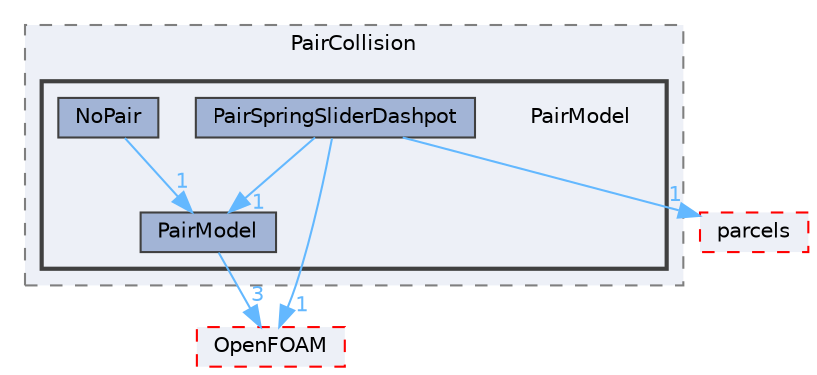 digraph "src/lagrangian/intermediate/submodels/Kinematic/CollisionModel/PairCollision/PairModel"
{
 // LATEX_PDF_SIZE
  bgcolor="transparent";
  edge [fontname=Helvetica,fontsize=10,labelfontname=Helvetica,labelfontsize=10];
  node [fontname=Helvetica,fontsize=10,shape=box,height=0.2,width=0.4];
  compound=true
  subgraph clusterdir_4348cf8d0fceec2d089699310dcaf53c {
    graph [ bgcolor="#edf0f7", pencolor="grey50", label="PairCollision", fontname=Helvetica,fontsize=10 style="filled,dashed", URL="dir_4348cf8d0fceec2d089699310dcaf53c.html",tooltip=""]
  subgraph clusterdir_3cfe95366bcf693649edc819488068c7 {
    graph [ bgcolor="#edf0f7", pencolor="grey25", label="", fontname=Helvetica,fontsize=10 style="filled,bold", URL="dir_3cfe95366bcf693649edc819488068c7.html",tooltip=""]
    dir_3cfe95366bcf693649edc819488068c7 [shape=plaintext, label="PairModel"];
  dir_74e5c37e43b831971839926a9143f831 [label="NoPair", fillcolor="#a2b4d6", color="grey25", style="filled", URL="dir_74e5c37e43b831971839926a9143f831.html",tooltip=""];
  dir_cb5a1695fda9bb90f477d420d513cbab [label="PairModel", fillcolor="#a2b4d6", color="grey25", style="filled", URL="dir_cb5a1695fda9bb90f477d420d513cbab.html",tooltip=""];
  dir_9522b32a75cc9192a6badc0cb39db995 [label="PairSpringSliderDashpot", fillcolor="#a2b4d6", color="grey25", style="filled", URL="dir_9522b32a75cc9192a6badc0cb39db995.html",tooltip=""];
  }
  }
  dir_c5473ff19b20e6ec4dfe5c310b3778a8 [label="OpenFOAM", fillcolor="#edf0f7", color="red", style="filled,dashed", URL="dir_c5473ff19b20e6ec4dfe5c310b3778a8.html",tooltip=""];
  dir_b8d19ddbdf0975644e34192d6313800e [label="parcels", fillcolor="#edf0f7", color="red", style="filled,dashed", URL="dir_b8d19ddbdf0975644e34192d6313800e.html",tooltip=""];
  dir_74e5c37e43b831971839926a9143f831->dir_cb5a1695fda9bb90f477d420d513cbab [headlabel="1", labeldistance=1.5 headhref="dir_002585_002772.html" href="dir_002585_002772.html" color="steelblue1" fontcolor="steelblue1"];
  dir_cb5a1695fda9bb90f477d420d513cbab->dir_c5473ff19b20e6ec4dfe5c310b3778a8 [headlabel="3", labeldistance=1.5 headhref="dir_002772_002695.html" href="dir_002772_002695.html" color="steelblue1" fontcolor="steelblue1"];
  dir_9522b32a75cc9192a6badc0cb39db995->dir_b8d19ddbdf0975644e34192d6313800e [headlabel="1", labeldistance=1.5 headhref="dir_002776_002785.html" href="dir_002776_002785.html" color="steelblue1" fontcolor="steelblue1"];
  dir_9522b32a75cc9192a6badc0cb39db995->dir_c5473ff19b20e6ec4dfe5c310b3778a8 [headlabel="1", labeldistance=1.5 headhref="dir_002776_002695.html" href="dir_002776_002695.html" color="steelblue1" fontcolor="steelblue1"];
  dir_9522b32a75cc9192a6badc0cb39db995->dir_cb5a1695fda9bb90f477d420d513cbab [headlabel="1", labeldistance=1.5 headhref="dir_002776_002772.html" href="dir_002776_002772.html" color="steelblue1" fontcolor="steelblue1"];
}
